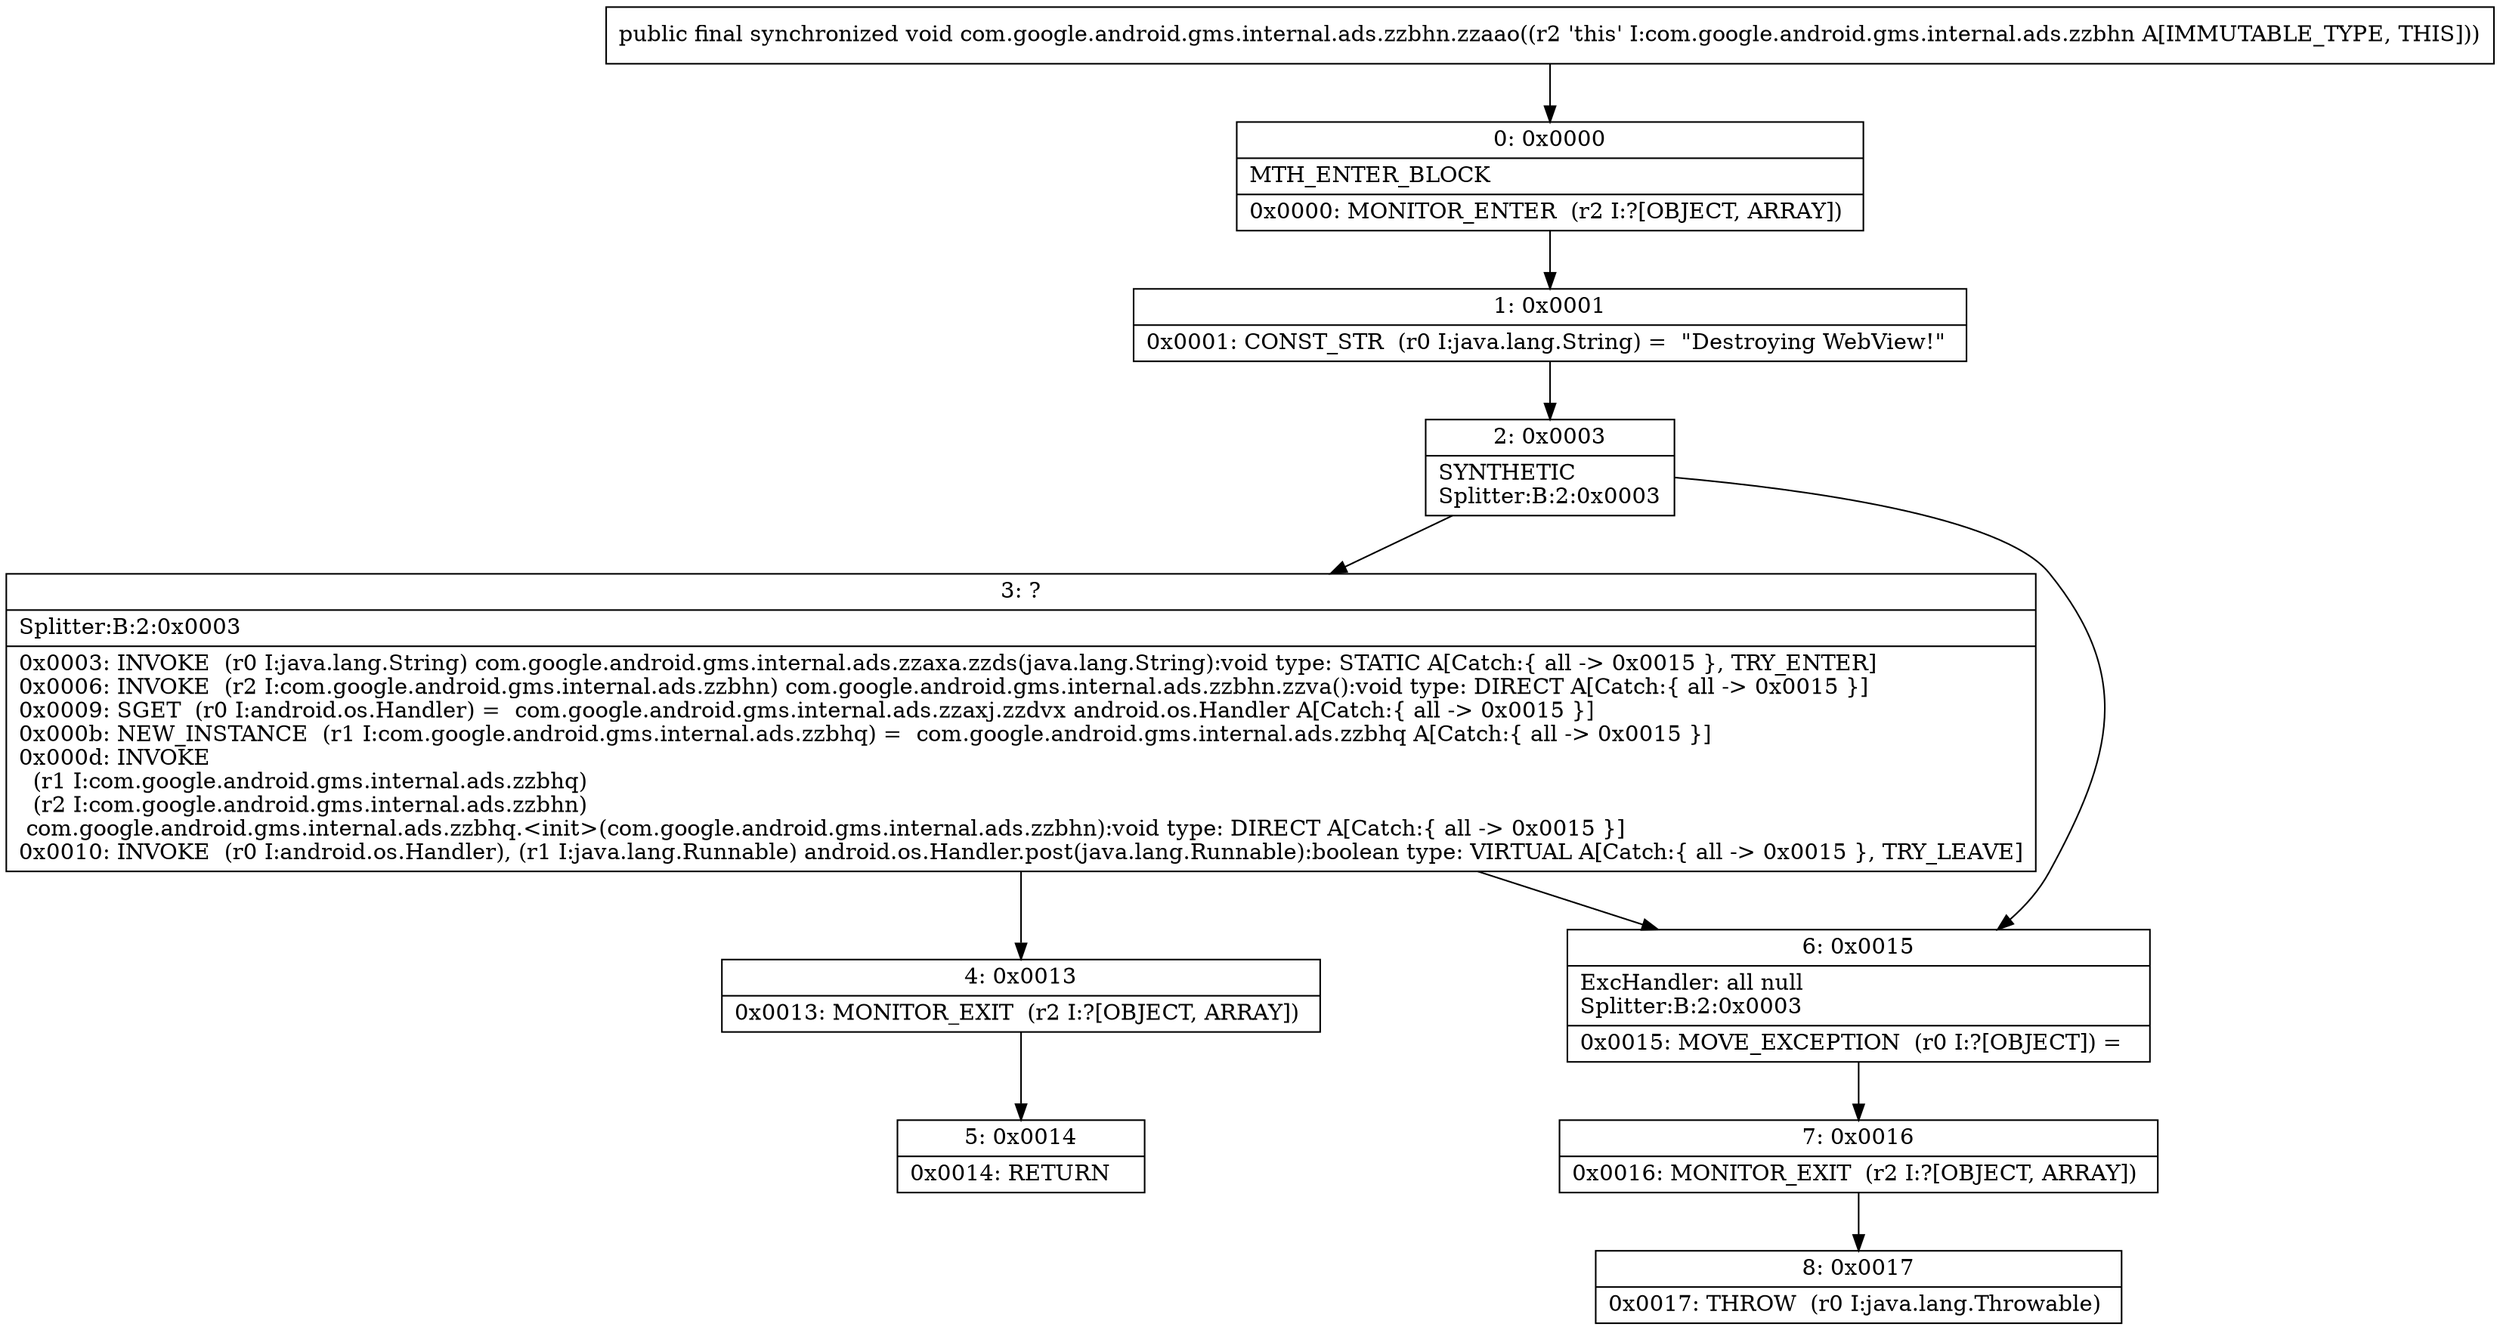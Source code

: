 digraph "CFG forcom.google.android.gms.internal.ads.zzbhn.zzaao()V" {
Node_0 [shape=record,label="{0\:\ 0x0000|MTH_ENTER_BLOCK\l|0x0000: MONITOR_ENTER  (r2 I:?[OBJECT, ARRAY]) \l}"];
Node_1 [shape=record,label="{1\:\ 0x0001|0x0001: CONST_STR  (r0 I:java.lang.String) =  \"Destroying WebView!\" \l}"];
Node_2 [shape=record,label="{2\:\ 0x0003|SYNTHETIC\lSplitter:B:2:0x0003\l}"];
Node_3 [shape=record,label="{3\:\ ?|Splitter:B:2:0x0003\l|0x0003: INVOKE  (r0 I:java.lang.String) com.google.android.gms.internal.ads.zzaxa.zzds(java.lang.String):void type: STATIC A[Catch:\{ all \-\> 0x0015 \}, TRY_ENTER]\l0x0006: INVOKE  (r2 I:com.google.android.gms.internal.ads.zzbhn) com.google.android.gms.internal.ads.zzbhn.zzva():void type: DIRECT A[Catch:\{ all \-\> 0x0015 \}]\l0x0009: SGET  (r0 I:android.os.Handler) =  com.google.android.gms.internal.ads.zzaxj.zzdvx android.os.Handler A[Catch:\{ all \-\> 0x0015 \}]\l0x000b: NEW_INSTANCE  (r1 I:com.google.android.gms.internal.ads.zzbhq) =  com.google.android.gms.internal.ads.zzbhq A[Catch:\{ all \-\> 0x0015 \}]\l0x000d: INVOKE  \l  (r1 I:com.google.android.gms.internal.ads.zzbhq)\l  (r2 I:com.google.android.gms.internal.ads.zzbhn)\l com.google.android.gms.internal.ads.zzbhq.\<init\>(com.google.android.gms.internal.ads.zzbhn):void type: DIRECT A[Catch:\{ all \-\> 0x0015 \}]\l0x0010: INVOKE  (r0 I:android.os.Handler), (r1 I:java.lang.Runnable) android.os.Handler.post(java.lang.Runnable):boolean type: VIRTUAL A[Catch:\{ all \-\> 0x0015 \}, TRY_LEAVE]\l}"];
Node_4 [shape=record,label="{4\:\ 0x0013|0x0013: MONITOR_EXIT  (r2 I:?[OBJECT, ARRAY]) \l}"];
Node_5 [shape=record,label="{5\:\ 0x0014|0x0014: RETURN   \l}"];
Node_6 [shape=record,label="{6\:\ 0x0015|ExcHandler: all null\lSplitter:B:2:0x0003\l|0x0015: MOVE_EXCEPTION  (r0 I:?[OBJECT]) =  \l}"];
Node_7 [shape=record,label="{7\:\ 0x0016|0x0016: MONITOR_EXIT  (r2 I:?[OBJECT, ARRAY]) \l}"];
Node_8 [shape=record,label="{8\:\ 0x0017|0x0017: THROW  (r0 I:java.lang.Throwable) \l}"];
MethodNode[shape=record,label="{public final synchronized void com.google.android.gms.internal.ads.zzbhn.zzaao((r2 'this' I:com.google.android.gms.internal.ads.zzbhn A[IMMUTABLE_TYPE, THIS])) }"];
MethodNode -> Node_0;
Node_0 -> Node_1;
Node_1 -> Node_2;
Node_2 -> Node_3;
Node_2 -> Node_6;
Node_3 -> Node_4;
Node_3 -> Node_6;
Node_4 -> Node_5;
Node_6 -> Node_7;
Node_7 -> Node_8;
}

